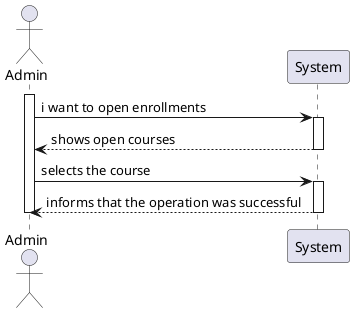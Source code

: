 @startuml

Actor Admin

activate Admin
Admin -> System: i want to open enrollments
activate System
System --> Admin: shows open courses
deactivate System
Admin -> System: selects the course
activate System
System --> Admin: informs that the operation was successful
deactivate System
deactivate Admin

@enduml